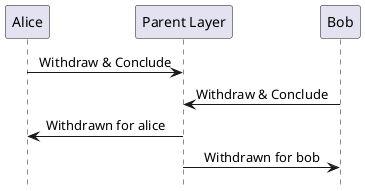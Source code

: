 ' SPDX-FileCopyrightText: 2021 Hyperledger
' SPDX-License-Identifier: CC-BY-4.0

@startuml settle_generic_offchain
hide footbox
skinparam SequenceMessageAlign center

participant "Alice" as alice
participant "Parent Layer" as parentLayer
participant "Bob" as bob

alice -> parentLayer: Withdraw & Conclude
bob -> parentLayer: Withdraw & Conclude

alice <- parentLayer: Withdrawn for alice
bob <- parentLayer: Withdrawn for bob

@enduml
